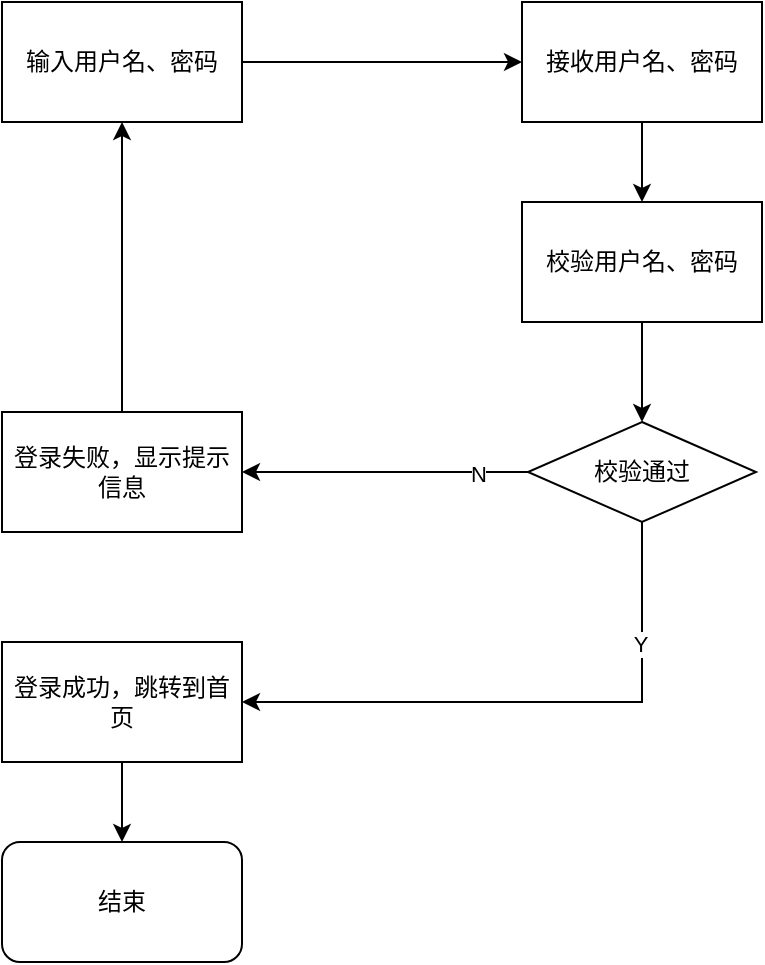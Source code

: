 <mxfile version="20.5.1" type="github">
  <diagram id="vqr9QIB0Gyu4a4YX3N2w" name="第 1 页">
    <mxGraphModel dx="872" dy="748" grid="1" gridSize="10" guides="1" tooltips="1" connect="1" arrows="1" fold="1" page="1" pageScale="1" pageWidth="827" pageHeight="1169" math="0" shadow="0">
      <root>
        <mxCell id="0" />
        <mxCell id="1" parent="0" />
        <mxCell id="m4WnNkAXBSwYcj69suoh-6" style="edgeStyle=orthogonalEdgeStyle;rounded=0;orthogonalLoop=1;jettySize=auto;html=1;exitX=1;exitY=0.5;exitDx=0;exitDy=0;" edge="1" parent="1" source="m4WnNkAXBSwYcj69suoh-1" target="m4WnNkAXBSwYcj69suoh-2">
          <mxGeometry relative="1" as="geometry" />
        </mxCell>
        <mxCell id="m4WnNkAXBSwYcj69suoh-1" value="输入用户名、密码" style="rounded=0;whiteSpace=wrap;html=1;" vertex="1" parent="1">
          <mxGeometry x="90" y="90" width="120" height="60" as="geometry" />
        </mxCell>
        <mxCell id="m4WnNkAXBSwYcj69suoh-9" style="edgeStyle=orthogonalEdgeStyle;rounded=0;orthogonalLoop=1;jettySize=auto;html=1;exitX=0.5;exitY=1;exitDx=0;exitDy=0;entryX=0.5;entryY=0;entryDx=0;entryDy=0;" edge="1" parent="1" source="m4WnNkAXBSwYcj69suoh-2" target="m4WnNkAXBSwYcj69suoh-8">
          <mxGeometry relative="1" as="geometry" />
        </mxCell>
        <mxCell id="m4WnNkAXBSwYcj69suoh-2" value="接收用户名、密码" style="rounded=0;whiteSpace=wrap;html=1;" vertex="1" parent="1">
          <mxGeometry x="350" y="90" width="120" height="60" as="geometry" />
        </mxCell>
        <mxCell id="m4WnNkAXBSwYcj69suoh-12" style="edgeStyle=orthogonalEdgeStyle;rounded=0;orthogonalLoop=1;jettySize=auto;html=1;exitX=0;exitY=0.5;exitDx=0;exitDy=0;entryX=1;entryY=0.5;entryDx=0;entryDy=0;" edge="1" parent="1" source="m4WnNkAXBSwYcj69suoh-4" target="m4WnNkAXBSwYcj69suoh-11">
          <mxGeometry relative="1" as="geometry" />
        </mxCell>
        <mxCell id="m4WnNkAXBSwYcj69suoh-24" value="N" style="edgeLabel;html=1;align=center;verticalAlign=middle;resizable=0;points=[];" vertex="1" connectable="0" parent="m4WnNkAXBSwYcj69suoh-12">
          <mxGeometry x="-0.65" y="1" relative="1" as="geometry">
            <mxPoint as="offset" />
          </mxGeometry>
        </mxCell>
        <mxCell id="m4WnNkAXBSwYcj69suoh-14" style="edgeStyle=orthogonalEdgeStyle;rounded=0;orthogonalLoop=1;jettySize=auto;html=1;exitX=0.5;exitY=1;exitDx=0;exitDy=0;entryX=1;entryY=0.5;entryDx=0;entryDy=0;" edge="1" parent="1" source="m4WnNkAXBSwYcj69suoh-4" target="m4WnNkAXBSwYcj69suoh-13">
          <mxGeometry relative="1" as="geometry" />
        </mxCell>
        <mxCell id="m4WnNkAXBSwYcj69suoh-27" value="Y" style="edgeLabel;html=1;align=center;verticalAlign=middle;resizable=0;points=[];" vertex="1" connectable="0" parent="m4WnNkAXBSwYcj69suoh-14">
          <mxGeometry x="-0.579" y="-1" relative="1" as="geometry">
            <mxPoint as="offset" />
          </mxGeometry>
        </mxCell>
        <mxCell id="m4WnNkAXBSwYcj69suoh-4" value="校验通过" style="rhombus;whiteSpace=wrap;html=1;" vertex="1" parent="1">
          <mxGeometry x="353" y="300" width="114" height="50" as="geometry" />
        </mxCell>
        <mxCell id="m4WnNkAXBSwYcj69suoh-10" style="edgeStyle=orthogonalEdgeStyle;rounded=0;orthogonalLoop=1;jettySize=auto;html=1;exitX=0.5;exitY=1;exitDx=0;exitDy=0;entryX=0.5;entryY=0;entryDx=0;entryDy=0;" edge="1" parent="1" source="m4WnNkAXBSwYcj69suoh-8" target="m4WnNkAXBSwYcj69suoh-4">
          <mxGeometry relative="1" as="geometry" />
        </mxCell>
        <mxCell id="m4WnNkAXBSwYcj69suoh-8" value="校验用户名、密码" style="rounded=0;whiteSpace=wrap;html=1;" vertex="1" parent="1">
          <mxGeometry x="350" y="190" width="120" height="60" as="geometry" />
        </mxCell>
        <mxCell id="m4WnNkAXBSwYcj69suoh-22" style="edgeStyle=orthogonalEdgeStyle;rounded=0;orthogonalLoop=1;jettySize=auto;html=1;exitX=0.5;exitY=0;exitDx=0;exitDy=0;entryX=0.5;entryY=1;entryDx=0;entryDy=0;" edge="1" parent="1" source="m4WnNkAXBSwYcj69suoh-11" target="m4WnNkAXBSwYcj69suoh-1">
          <mxGeometry relative="1" as="geometry" />
        </mxCell>
        <mxCell id="m4WnNkAXBSwYcj69suoh-11" value="登录失败，显示提示信息" style="rounded=0;whiteSpace=wrap;html=1;" vertex="1" parent="1">
          <mxGeometry x="90" y="295" width="120" height="60" as="geometry" />
        </mxCell>
        <mxCell id="m4WnNkAXBSwYcj69suoh-23" style="edgeStyle=orthogonalEdgeStyle;rounded=0;orthogonalLoop=1;jettySize=auto;html=1;exitX=0.5;exitY=1;exitDx=0;exitDy=0;" edge="1" parent="1" source="m4WnNkAXBSwYcj69suoh-13" target="m4WnNkAXBSwYcj69suoh-18">
          <mxGeometry relative="1" as="geometry" />
        </mxCell>
        <mxCell id="m4WnNkAXBSwYcj69suoh-13" value="登录成功，跳转到首页" style="rounded=0;whiteSpace=wrap;html=1;" vertex="1" parent="1">
          <mxGeometry x="90" y="410" width="120" height="60" as="geometry" />
        </mxCell>
        <mxCell id="m4WnNkAXBSwYcj69suoh-18" value="结束" style="rounded=1;whiteSpace=wrap;html=1;" vertex="1" parent="1">
          <mxGeometry x="90" y="510" width="120" height="60" as="geometry" />
        </mxCell>
      </root>
    </mxGraphModel>
  </diagram>
</mxfile>
